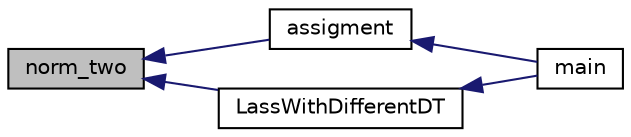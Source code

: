 digraph "norm_two"
{
  edge [fontname="Helvetica",fontsize="10",labelfontname="Helvetica",labelfontsize="10"];
  node [fontname="Helvetica",fontsize="10",shape=record];
  rankdir="LR";
  Node6 [label="norm_two",height=0.2,width=0.4,color="black", fillcolor="grey75", style="filled", fontcolor="black"];
  Node6 -> Node7 [dir="back",color="midnightblue",fontsize="10",style="solid",fontname="Helvetica"];
  Node7 [label="assigment",height=0.2,width=0.4,color="black", fillcolor="white", style="filled",URL="$main_8cpp.html#a10110892fc9af2547b26f313463f0b1e"];
  Node7 -> Node8 [dir="back",color="midnightblue",fontsize="10",style="solid",fontname="Helvetica"];
  Node8 [label="main",height=0.2,width=0.4,color="black", fillcolor="white", style="filled",URL="$main_8cpp.html#ae66f6b31b5ad750f1fe042a706a4e3d4"];
  Node6 -> Node9 [dir="back",color="midnightblue",fontsize="10",style="solid",fontname="Helvetica"];
  Node9 [label="LassWithDifferentDT",height=0.2,width=0.4,color="black", fillcolor="white", style="filled",URL="$main_8cpp.html#aaff33c2a069e378007629edf224703c6"];
  Node9 -> Node8 [dir="back",color="midnightblue",fontsize="10",style="solid",fontname="Helvetica"];
}
